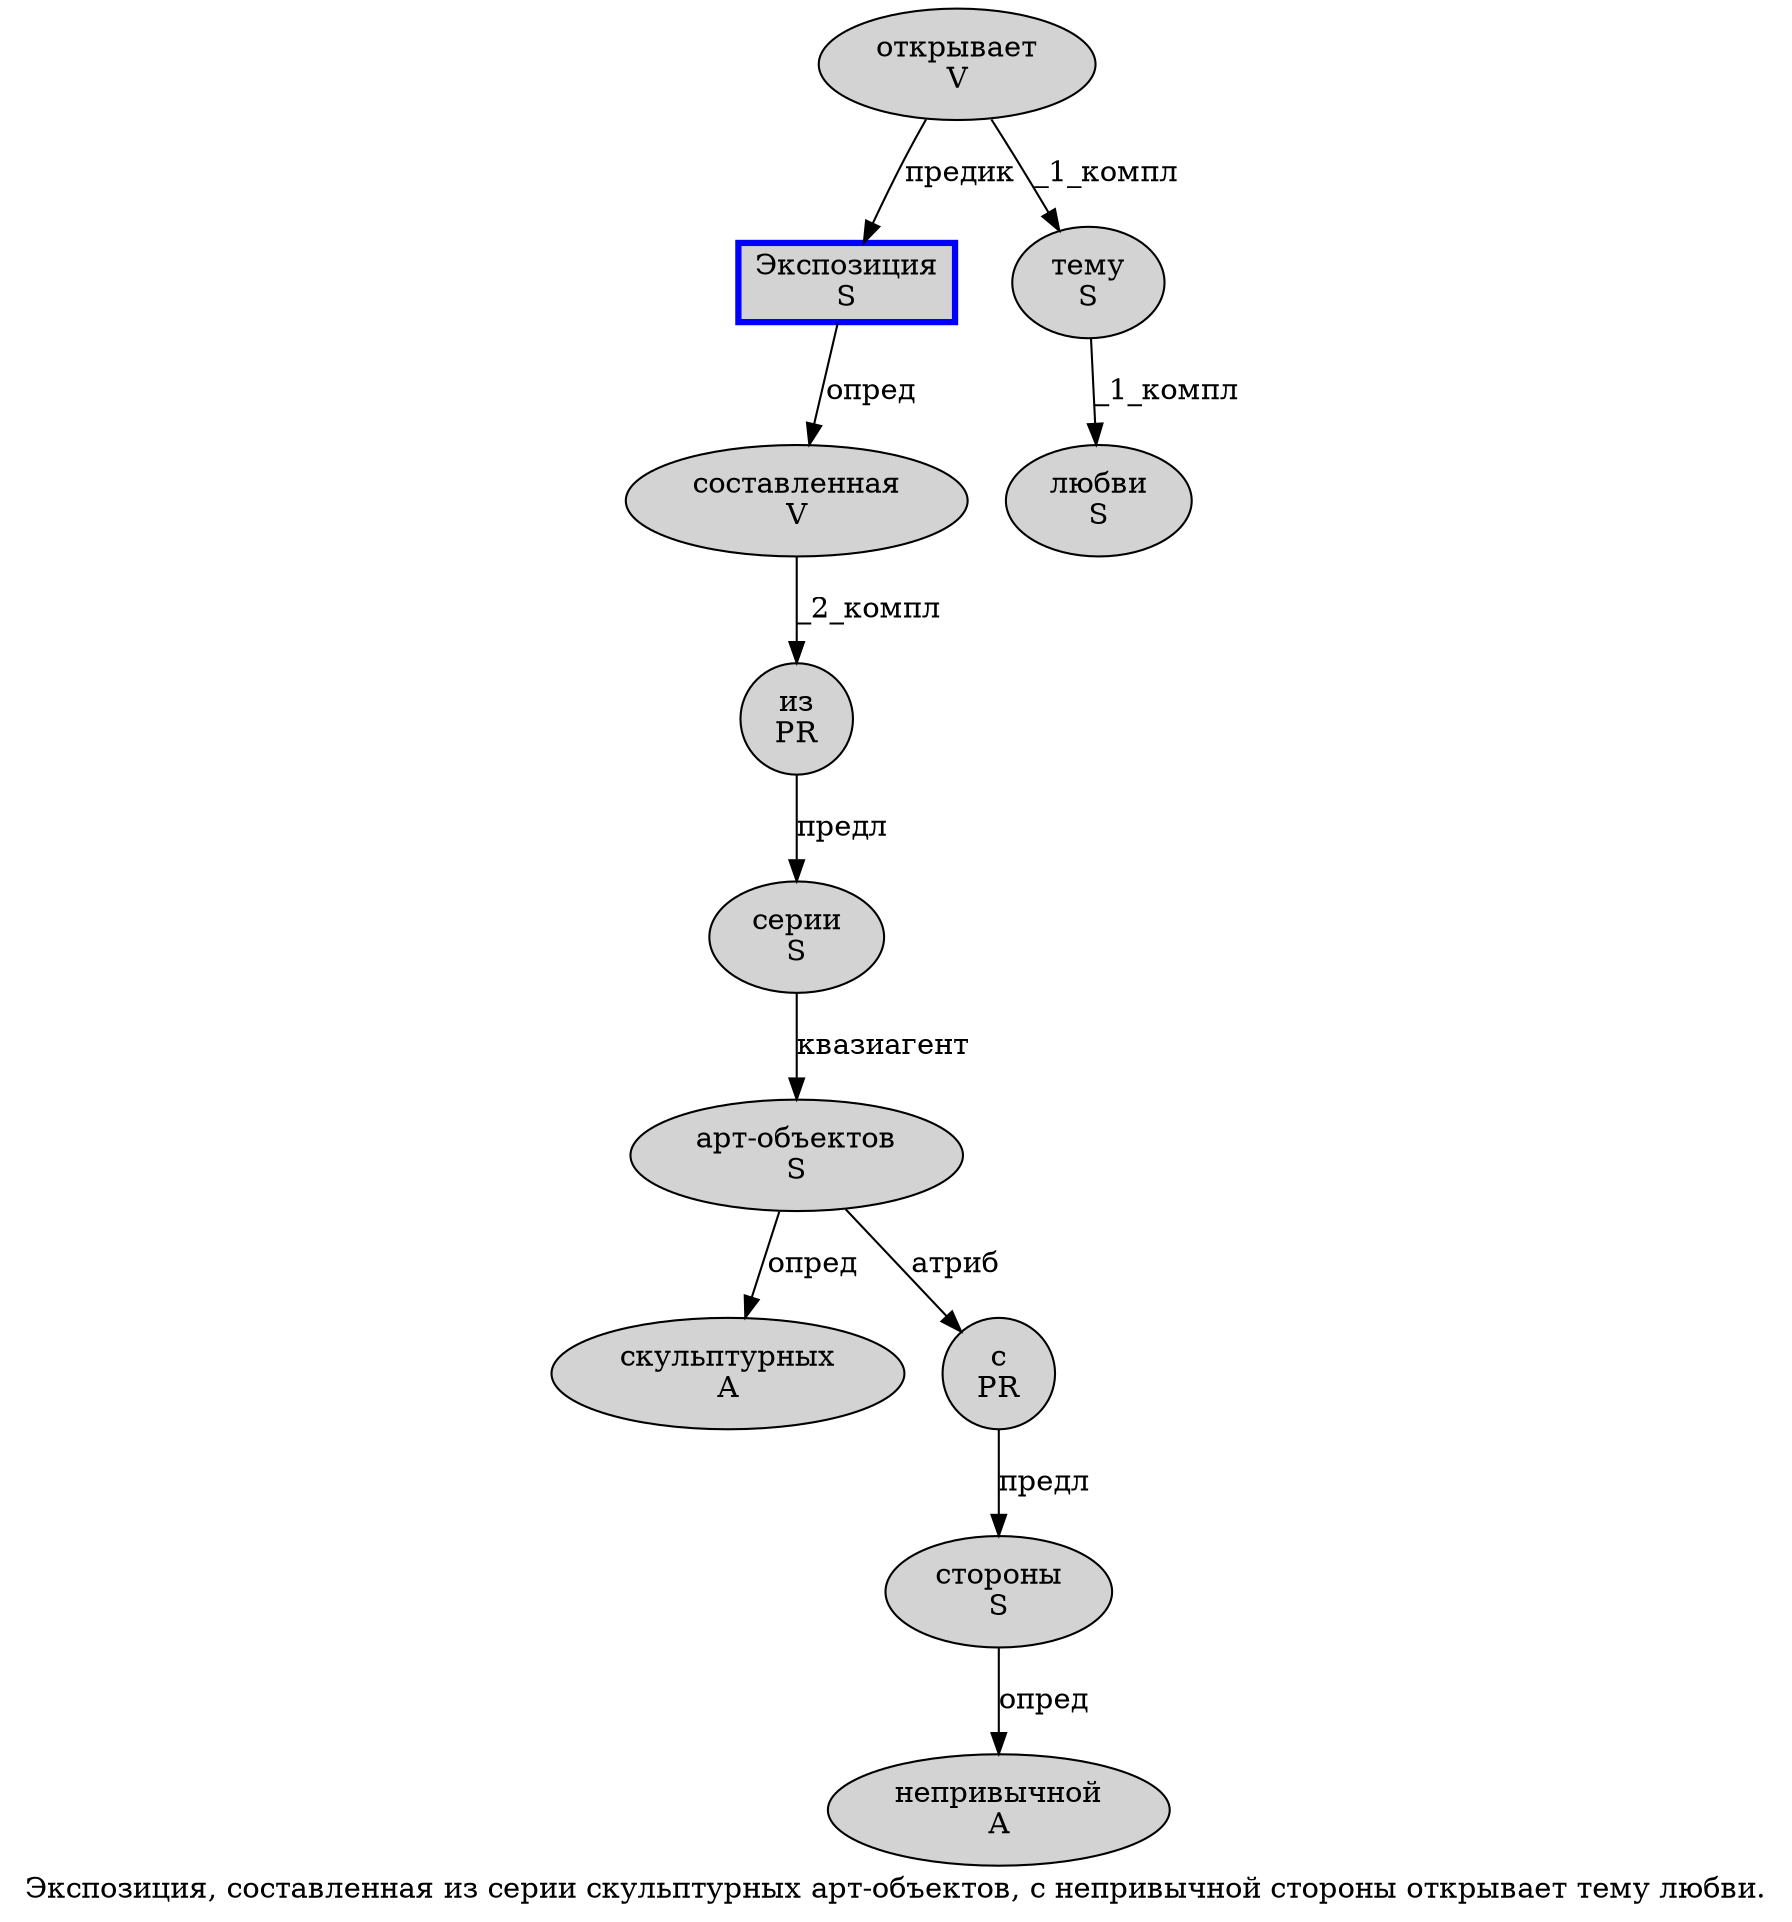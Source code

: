 digraph SENTENCE_28 {
	graph [label="Экспозиция, составленная из серии скульптурных арт-объектов, с непривычной стороны открывает тему любви."]
	node [style=filled]
		0 [label="Экспозиция
S" color=blue fillcolor=lightgray penwidth=3 shape=box]
		2 [label="составленная
V" color="" fillcolor=lightgray penwidth=1 shape=ellipse]
		3 [label="из
PR" color="" fillcolor=lightgray penwidth=1 shape=ellipse]
		4 [label="серии
S" color="" fillcolor=lightgray penwidth=1 shape=ellipse]
		5 [label="скульптурных
A" color="" fillcolor=lightgray penwidth=1 shape=ellipse]
		6 [label="арт-объектов
S" color="" fillcolor=lightgray penwidth=1 shape=ellipse]
		8 [label="с
PR" color="" fillcolor=lightgray penwidth=1 shape=ellipse]
		9 [label="непривычной
A" color="" fillcolor=lightgray penwidth=1 shape=ellipse]
		10 [label="стороны
S" color="" fillcolor=lightgray penwidth=1 shape=ellipse]
		11 [label="открывает
V" color="" fillcolor=lightgray penwidth=1 shape=ellipse]
		12 [label="тему
S" color="" fillcolor=lightgray penwidth=1 shape=ellipse]
		13 [label="любви
S" color="" fillcolor=lightgray penwidth=1 shape=ellipse]
			12 -> 13 [label="_1_компл"]
			4 -> 6 [label="квазиагент"]
			2 -> 3 [label="_2_компл"]
			3 -> 4 [label="предл"]
			8 -> 10 [label="предл"]
			0 -> 2 [label="опред"]
			11 -> 0 [label="предик"]
			11 -> 12 [label="_1_компл"]
			6 -> 5 [label="опред"]
			6 -> 8 [label="атриб"]
			10 -> 9 [label="опред"]
}